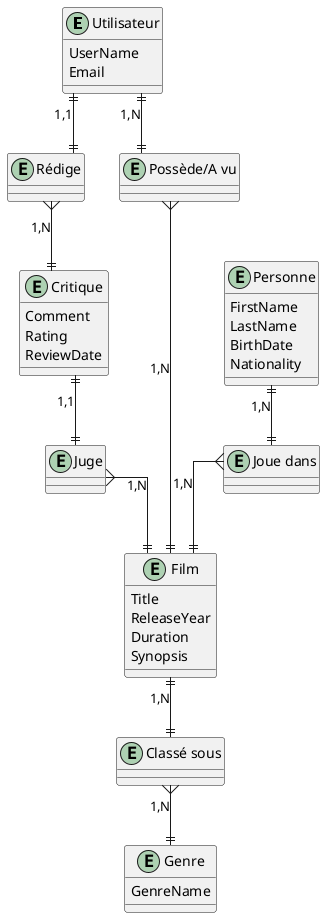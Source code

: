 @startuml MCD
skinparam linetype ortho

entity "Utilisateur" as Users {
  UserName
  Email
}

entity "Film" as Movies {
  Title
  ReleaseYear
  Duration
  Synopsis
}

entity "Personne" as People {
  FirstName
  LastName
  BirthDate
  Nationality
}

entity "Genre" as Genres {
  GenreName
}

entity "Critique" as Reviews {
  Comment
  Rating
  ReviewDate
}

' Entités associatives pour représenter les liaisons
entity "Rédige" as Writes
entity "Juge" as Judges
entity "Joue dans" as ActsIn
entity "Classé sous" as Categorized
entity "Possède/A vu" as Owns

' Associations avec cardinalités mises à jour (1,N)
Users ||--|| Writes : "1,1"
Writes }--|| Reviews : "1,N"

Reviews ||--|| Judges : "1,1"
Judges }--|| Movies : "1,N"

People ||--|| ActsIn : "1,N"
ActsIn }--|| Movies : "1,N"

Movies ||--|| Categorized : "1,N"
Categorized }--|| Genres : "1,N"

Users ||--|| Owns : "1,N"
Owns }--|| Movies : "1,N"

@enduml
